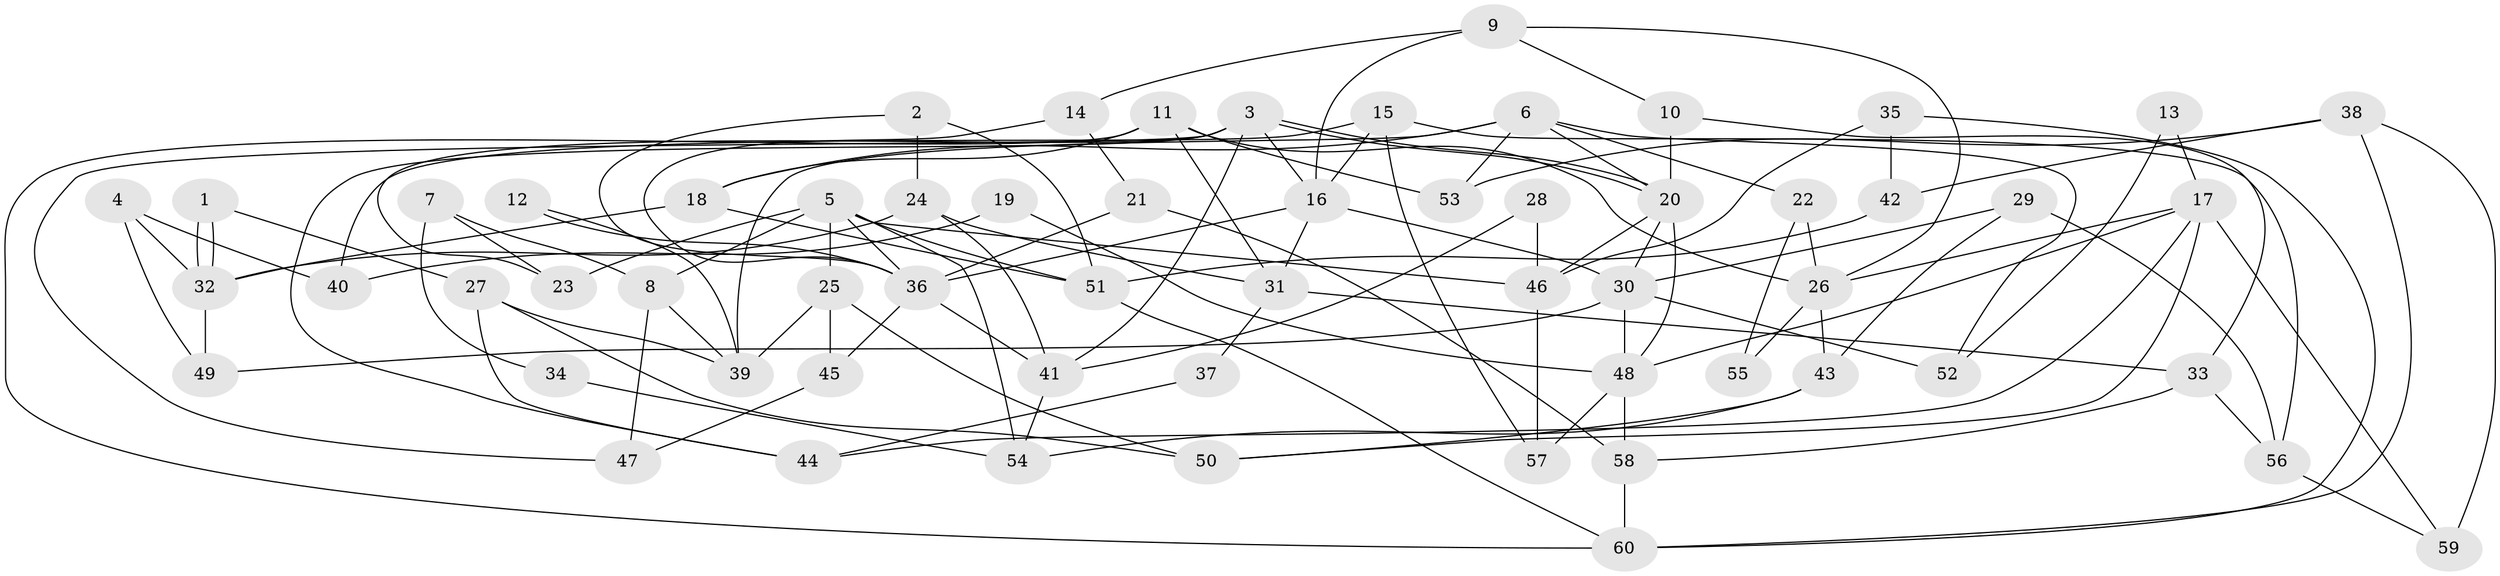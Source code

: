 // Generated by graph-tools (version 1.1) at 2025/15/03/09/25 04:15:09]
// undirected, 60 vertices, 120 edges
graph export_dot {
graph [start="1"]
  node [color=gray90,style=filled];
  1;
  2;
  3;
  4;
  5;
  6;
  7;
  8;
  9;
  10;
  11;
  12;
  13;
  14;
  15;
  16;
  17;
  18;
  19;
  20;
  21;
  22;
  23;
  24;
  25;
  26;
  27;
  28;
  29;
  30;
  31;
  32;
  33;
  34;
  35;
  36;
  37;
  38;
  39;
  40;
  41;
  42;
  43;
  44;
  45;
  46;
  47;
  48;
  49;
  50;
  51;
  52;
  53;
  54;
  55;
  56;
  57;
  58;
  59;
  60;
  1 -- 27;
  1 -- 32;
  1 -- 32;
  2 -- 24;
  2 -- 36;
  2 -- 51;
  3 -- 20;
  3 -- 20;
  3 -- 41;
  3 -- 16;
  3 -- 23;
  3 -- 44;
  3 -- 47;
  4 -- 49;
  4 -- 32;
  4 -- 40;
  5 -- 46;
  5 -- 51;
  5 -- 8;
  5 -- 23;
  5 -- 25;
  5 -- 36;
  5 -- 54;
  6 -- 39;
  6 -- 20;
  6 -- 18;
  6 -- 22;
  6 -- 52;
  6 -- 53;
  7 -- 23;
  7 -- 8;
  7 -- 34;
  8 -- 47;
  8 -- 39;
  9 -- 16;
  9 -- 10;
  9 -- 14;
  9 -- 26;
  10 -- 33;
  10 -- 20;
  11 -- 31;
  11 -- 60;
  11 -- 18;
  11 -- 26;
  11 -- 53;
  12 -- 39;
  12 -- 36;
  13 -- 17;
  13 -- 52;
  14 -- 36;
  14 -- 21;
  15 -- 16;
  15 -- 56;
  15 -- 40;
  15 -- 57;
  16 -- 36;
  16 -- 30;
  16 -- 31;
  17 -- 26;
  17 -- 44;
  17 -- 48;
  17 -- 50;
  17 -- 59;
  18 -- 32;
  18 -- 51;
  19 -- 48;
  19 -- 40;
  20 -- 48;
  20 -- 30;
  20 -- 46;
  21 -- 58;
  21 -- 36;
  22 -- 26;
  22 -- 55;
  24 -- 31;
  24 -- 32;
  24 -- 41;
  25 -- 50;
  25 -- 39;
  25 -- 45;
  26 -- 43;
  26 -- 55;
  27 -- 50;
  27 -- 39;
  27 -- 44;
  28 -- 41;
  28 -- 46;
  29 -- 30;
  29 -- 43;
  29 -- 56;
  30 -- 48;
  30 -- 49;
  30 -- 52;
  31 -- 33;
  31 -- 37;
  32 -- 49;
  33 -- 56;
  33 -- 58;
  34 -- 54;
  35 -- 42;
  35 -- 46;
  35 -- 60;
  36 -- 41;
  36 -- 45;
  37 -- 44;
  38 -- 60;
  38 -- 53;
  38 -- 42;
  38 -- 59;
  41 -- 54;
  42 -- 51;
  43 -- 54;
  43 -- 50;
  45 -- 47;
  46 -- 57;
  48 -- 57;
  48 -- 58;
  51 -- 60;
  56 -- 59;
  58 -- 60;
}
